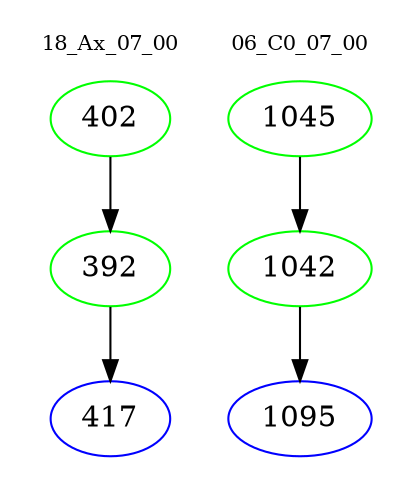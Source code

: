 digraph{
subgraph cluster_0 {
color = white
label = "18_Ax_07_00";
fontsize=10;
T0_402 [label="402", color="green"]
T0_402 -> T0_392 [color="black"]
T0_392 [label="392", color="green"]
T0_392 -> T0_417 [color="black"]
T0_417 [label="417", color="blue"]
}
subgraph cluster_1 {
color = white
label = "06_C0_07_00";
fontsize=10;
T1_1045 [label="1045", color="green"]
T1_1045 -> T1_1042 [color="black"]
T1_1042 [label="1042", color="green"]
T1_1042 -> T1_1095 [color="black"]
T1_1095 [label="1095", color="blue"]
}
}
